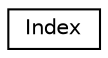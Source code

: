 digraph "Graphical Class Hierarchy"
{
 // LATEX_PDF_SIZE
  edge [fontname="Helvetica",fontsize="10",labelfontname="Helvetica",labelfontsize="10"];
  node [fontname="Helvetica",fontsize="10",shape=record];
  rankdir="LR";
  Node0 [label="Index",height=0.2,width=0.4,color="black", fillcolor="white", style="filled",URL="$structIndex.html",tooltip=" "];
}
